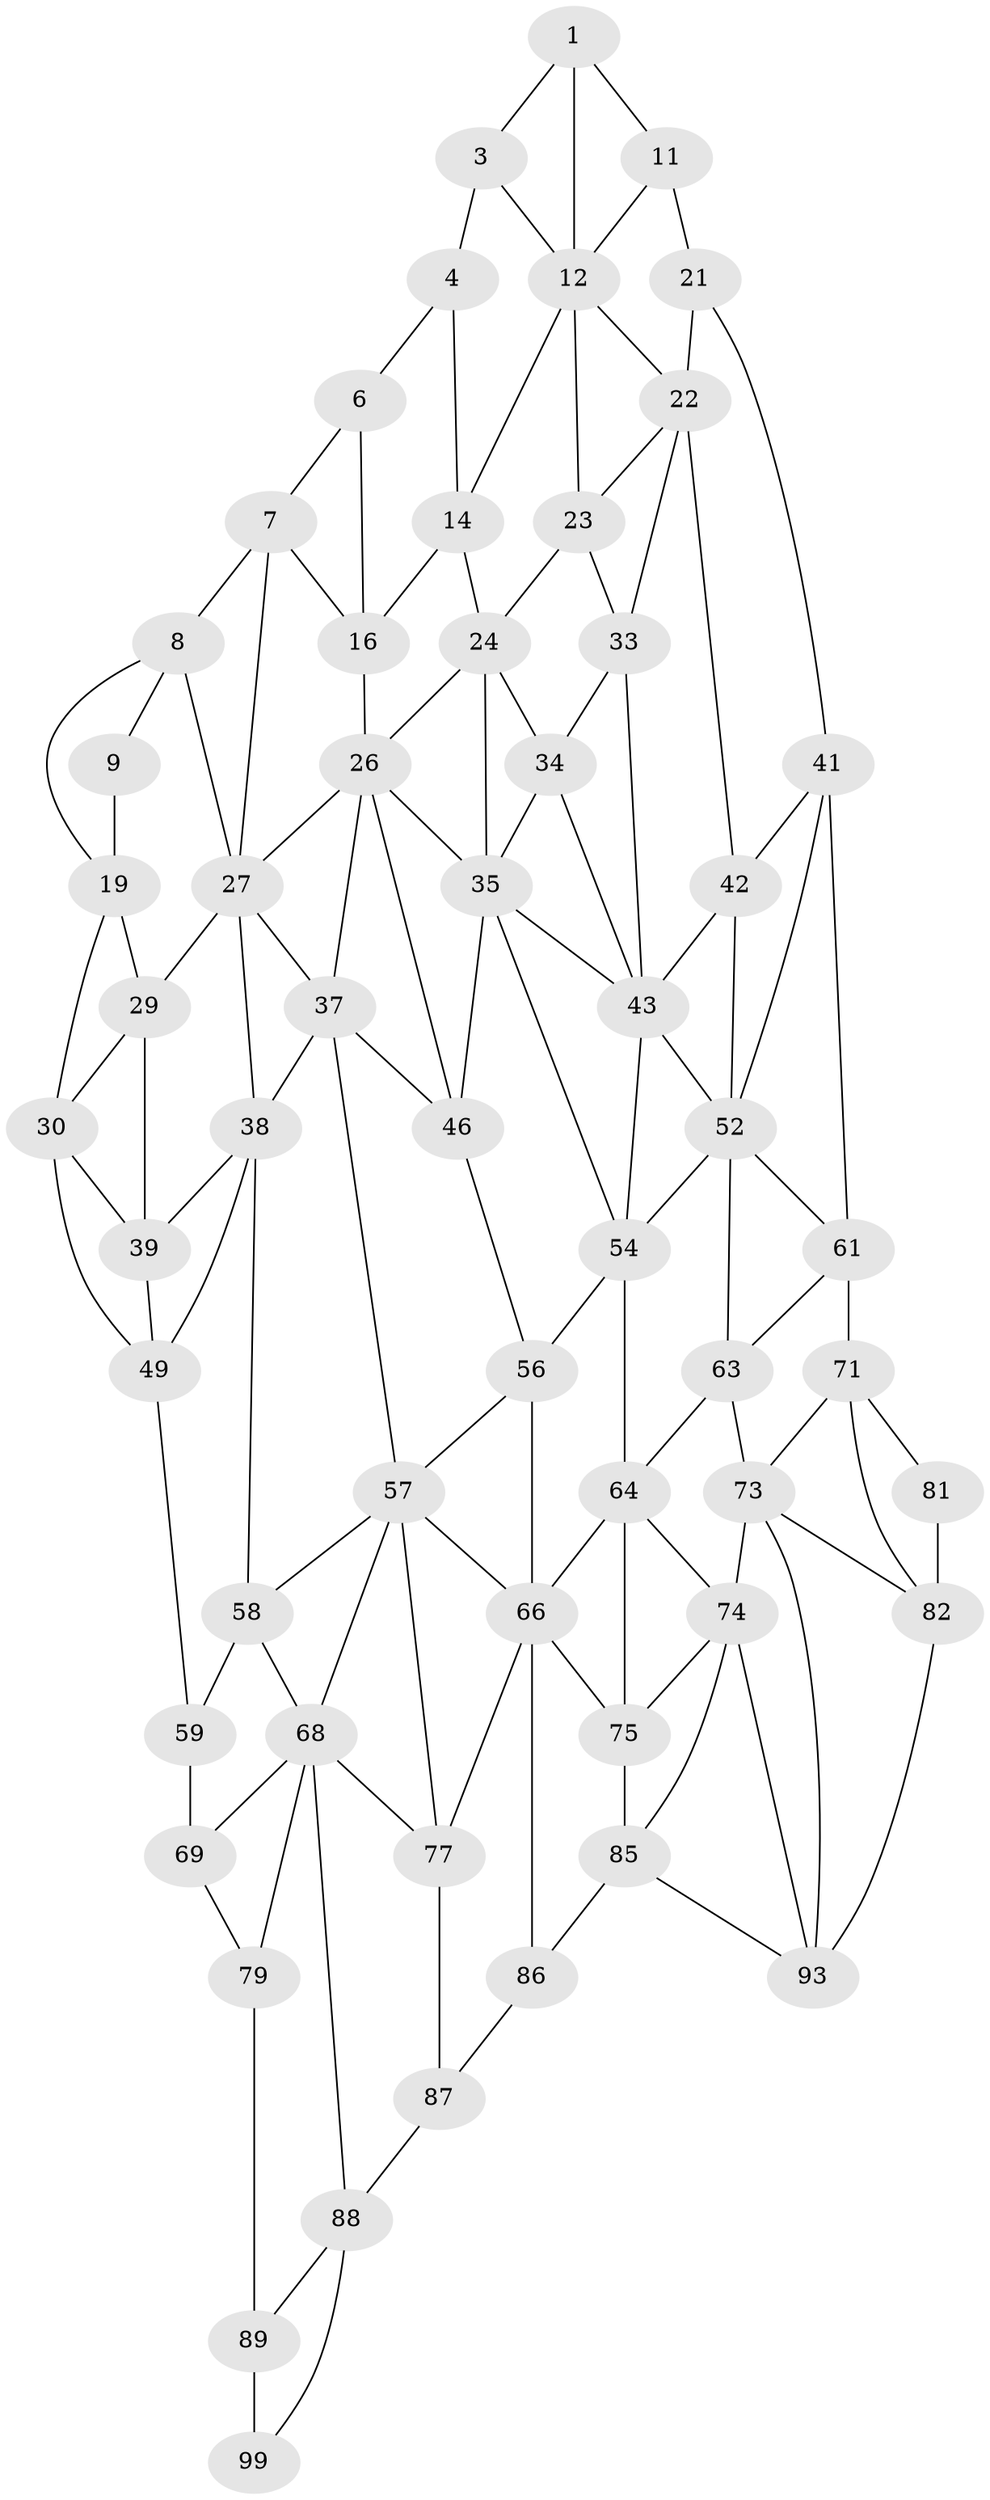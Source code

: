 // original degree distribution, {2: 0.04, 3: 0.32, 4: 0.64}
// Generated by graph-tools (version 1.1) at 2025/38/02/21/25 10:38:56]
// undirected, 58 vertices, 120 edges
graph export_dot {
graph [start="1"]
  node [color=gray90,style=filled];
  1 [super="+2"];
  3;
  4 [super="+5"];
  6;
  7 [super="+17"];
  8 [super="+18"];
  9 [super="+10"];
  11;
  12 [super="+13"];
  14 [super="+15"];
  16;
  19 [super="+20"];
  21 [super="+31"];
  22 [super="+32"];
  23;
  24 [super="+25"];
  26 [super="+36"];
  27 [super="+28"];
  29;
  30 [super="+40"];
  33;
  34;
  35 [super="+45"];
  37 [super="+47"];
  38 [super="+48"];
  39;
  41 [super="+51"];
  42;
  43 [super="+44"];
  46;
  49 [super="+50"];
  52 [super="+53"];
  54 [super="+55"];
  56;
  57 [super="+67"];
  58;
  59 [super="+60"];
  61 [super="+62"];
  63;
  64 [super="+65"];
  66 [super="+76"];
  68 [super="+78"];
  69 [super="+70"];
  71 [super="+72"];
  73 [super="+83"];
  74 [super="+84"];
  75;
  77;
  79 [super="+80"];
  81 [super="+91"];
  82 [super="+92"];
  85 [super="+95"];
  86 [super="+96"];
  87 [super="+97"];
  88 [super="+98"];
  89 [super="+90"];
  93 [super="+94"];
  99 [super="+100"];
  1 -- 11;
  1 -- 3;
  1 -- 12;
  3 -- 4;
  3 -- 12;
  4 -- 14 [weight=2];
  4 -- 6;
  6 -- 16;
  6 -- 7;
  7 -- 8 [weight=2];
  7 -- 16;
  7 -- 27;
  8 -- 9;
  8 -- 27;
  8 -- 19;
  9 -- 19 [weight=2];
  11 -- 21;
  11 -- 12;
  12 -- 22;
  12 -- 14;
  12 -- 23;
  14 -- 24 [weight=2];
  14 -- 16;
  16 -- 26;
  19 -- 29;
  19 -- 30;
  21 -- 22 [weight=2];
  21 -- 41;
  22 -- 23;
  22 -- 33;
  22 -- 42;
  23 -- 33;
  23 -- 24;
  24 -- 34;
  24 -- 26;
  24 -- 35;
  26 -- 27;
  26 -- 35;
  26 -- 37;
  26 -- 46;
  27 -- 37;
  27 -- 29;
  27 -- 38;
  29 -- 39;
  29 -- 30;
  30 -- 49;
  30 -- 39;
  33 -- 43;
  33 -- 34;
  34 -- 35;
  34 -- 43;
  35 -- 46;
  35 -- 54;
  35 -- 43;
  37 -- 38 [weight=2];
  37 -- 57;
  37 -- 46;
  38 -- 39;
  38 -- 49;
  38 -- 58;
  39 -- 49;
  41 -- 42;
  41 -- 52;
  41 -- 61;
  42 -- 52;
  42 -- 43;
  43 -- 52;
  43 -- 54;
  46 -- 56;
  49 -- 59 [weight=2];
  52 -- 54;
  52 -- 63;
  52 -- 61;
  54 -- 64 [weight=2];
  54 -- 56;
  56 -- 66;
  56 -- 57;
  57 -- 58;
  57 -- 66;
  57 -- 68;
  57 -- 77;
  58 -- 68;
  58 -- 59;
  59 -- 69 [weight=2];
  61 -- 71 [weight=2];
  61 -- 63;
  63 -- 73;
  63 -- 64;
  64 -- 74;
  64 -- 66;
  64 -- 75;
  66 -- 75;
  66 -- 77;
  66 -- 86;
  68 -- 69;
  68 -- 88;
  68 -- 77;
  68 -- 79;
  69 -- 79 [weight=2];
  71 -- 81;
  71 -- 73;
  71 -- 82;
  73 -- 74 [weight=2];
  73 -- 82;
  73 -- 93;
  74 -- 75;
  74 -- 85;
  74 -- 93;
  75 -- 85;
  77 -- 87;
  79 -- 89 [weight=2];
  81 -- 82 [weight=2];
  82 -- 93;
  85 -- 86 [weight=2];
  85 -- 93;
  86 -- 87 [weight=2];
  87 -- 88 [weight=2];
  88 -- 89;
  88 -- 99;
  89 -- 99 [weight=2];
}

